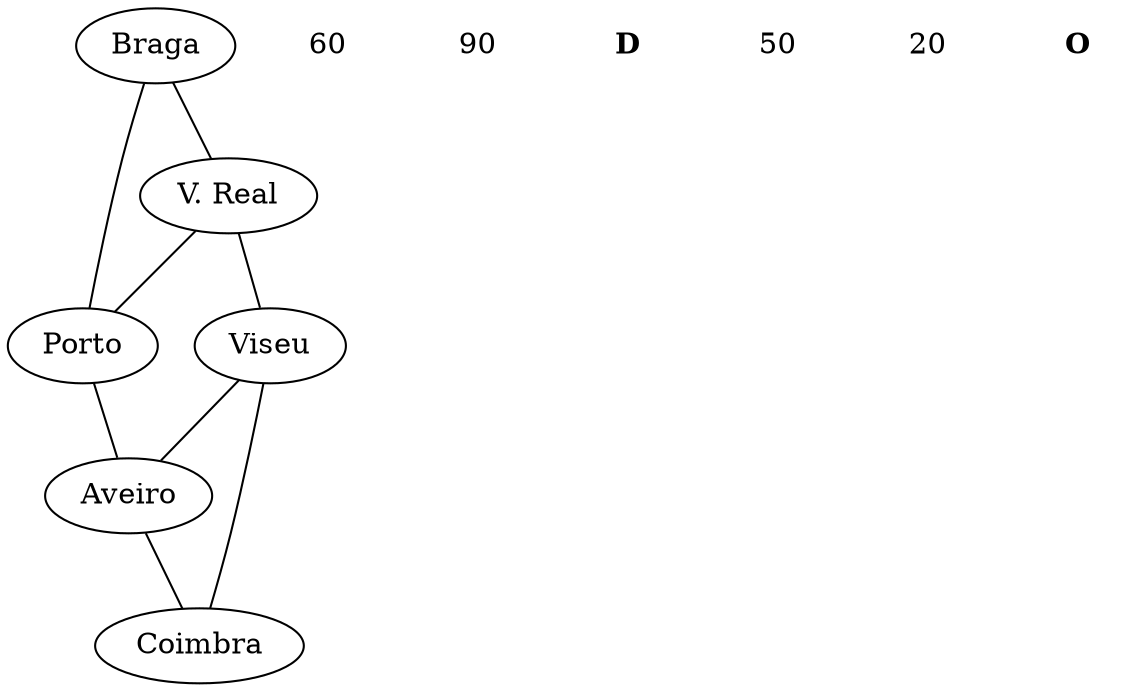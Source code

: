 graph {
    1[pos="0,0!"    label="Braga"]
    2[pos="1.5,1!"  label="V. Real"]
    3[pos="1.5,-1!" label="Porto"]
    4[pos="3.5,1!"  label="Viseu"]
    5[pos="3.5,-1!" label="Aveiro"]
    6[pos="5,0!"    label="Coimbra"]

    // Fake nodes as labels (can't manually position labels)
    60[pos="0,0.4!"    penwidth="0"]
    90[pos="1.5,1.4!" penwidth="0"]
    𝐃 [pos="1.5,-1.4!"  penwidth="0"]
    50[pos="3.5,1.4!" penwidth="0"]
    20[pos="3.5,-1.4!"  penwidth="0"]
    𝐎 [pos="5,0.4!"    penwidth="0"]

    1 -- 2 -- 4 -- 6
    1 -- 3 -- 5 -- 6
    2 -- 3
    4 -- 5
}
